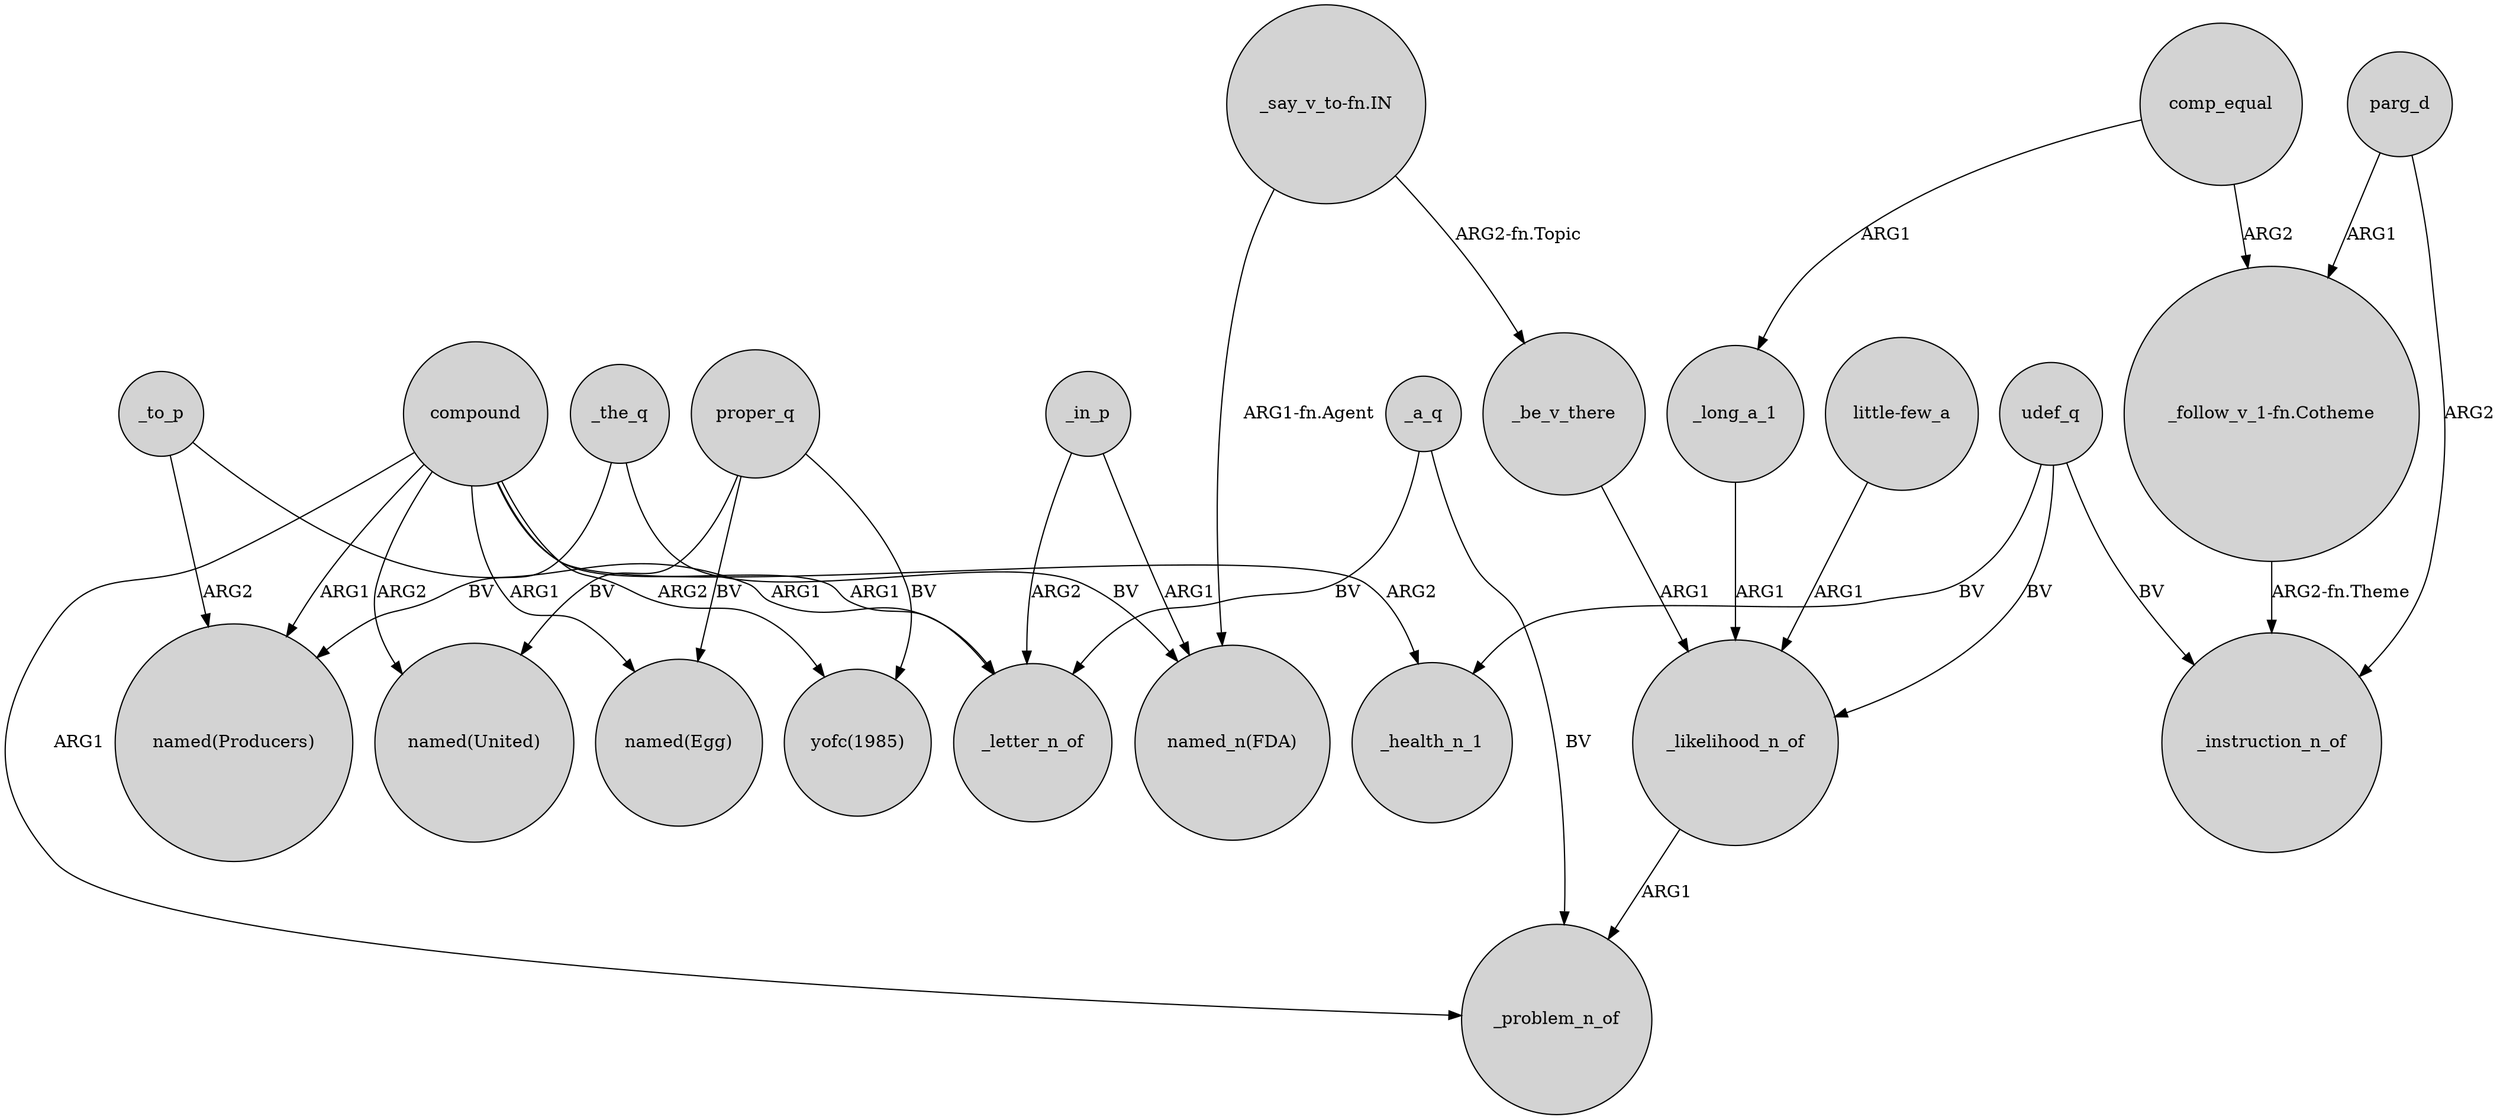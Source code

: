 digraph {
	node [shape=circle style=filled]
	_to_p -> "named(Producers)" [label=ARG2]
	compound -> "named(Egg)" [label=ARG1]
	udef_q -> _likelihood_n_of [label=BV]
	compound -> "named(Producers)" [label=ARG1]
	_the_q -> "named(Producers)" [label=BV]
	"_say_v_to-fn.IN" -> "named_n(FDA)" [label="ARG1-fn.Agent"]
	compound -> _letter_n_of [label=ARG1]
	"_follow_v_1-fn.Cotheme" -> _instruction_n_of [label="ARG2-fn.Theme"]
	udef_q -> _instruction_n_of [label=BV]
	parg_d -> "_follow_v_1-fn.Cotheme" [label=ARG1]
	proper_q -> "named(Egg)" [label=BV]
	_the_q -> "named_n(FDA)" [label=BV]
	comp_equal -> _long_a_1 [label=ARG1]
	parg_d -> _instruction_n_of [label=ARG2]
	_to_p -> _letter_n_of [label=ARG1]
	compound -> _problem_n_of [label=ARG1]
	compound -> _health_n_1 [label=ARG2]
	udef_q -> _health_n_1 [label=BV]
	"_say_v_to-fn.IN" -> _be_v_there [label="ARG2-fn.Topic"]
	_be_v_there -> _likelihood_n_of [label=ARG1]
	_likelihood_n_of -> _problem_n_of [label=ARG1]
	proper_q -> "named(United)" [label=BV]
	"little-few_a" -> _likelihood_n_of [label=ARG1]
	proper_q -> "yofc(1985)" [label=BV]
	comp_equal -> "_follow_v_1-fn.Cotheme" [label=ARG2]
	_long_a_1 -> _likelihood_n_of [label=ARG1]
	compound -> "named(United)" [label=ARG2]
	_a_q -> _letter_n_of [label=BV]
	_in_p -> _letter_n_of [label=ARG2]
	compound -> "yofc(1985)" [label=ARG2]
	_in_p -> "named_n(FDA)" [label=ARG1]
	_a_q -> _problem_n_of [label=BV]
}
